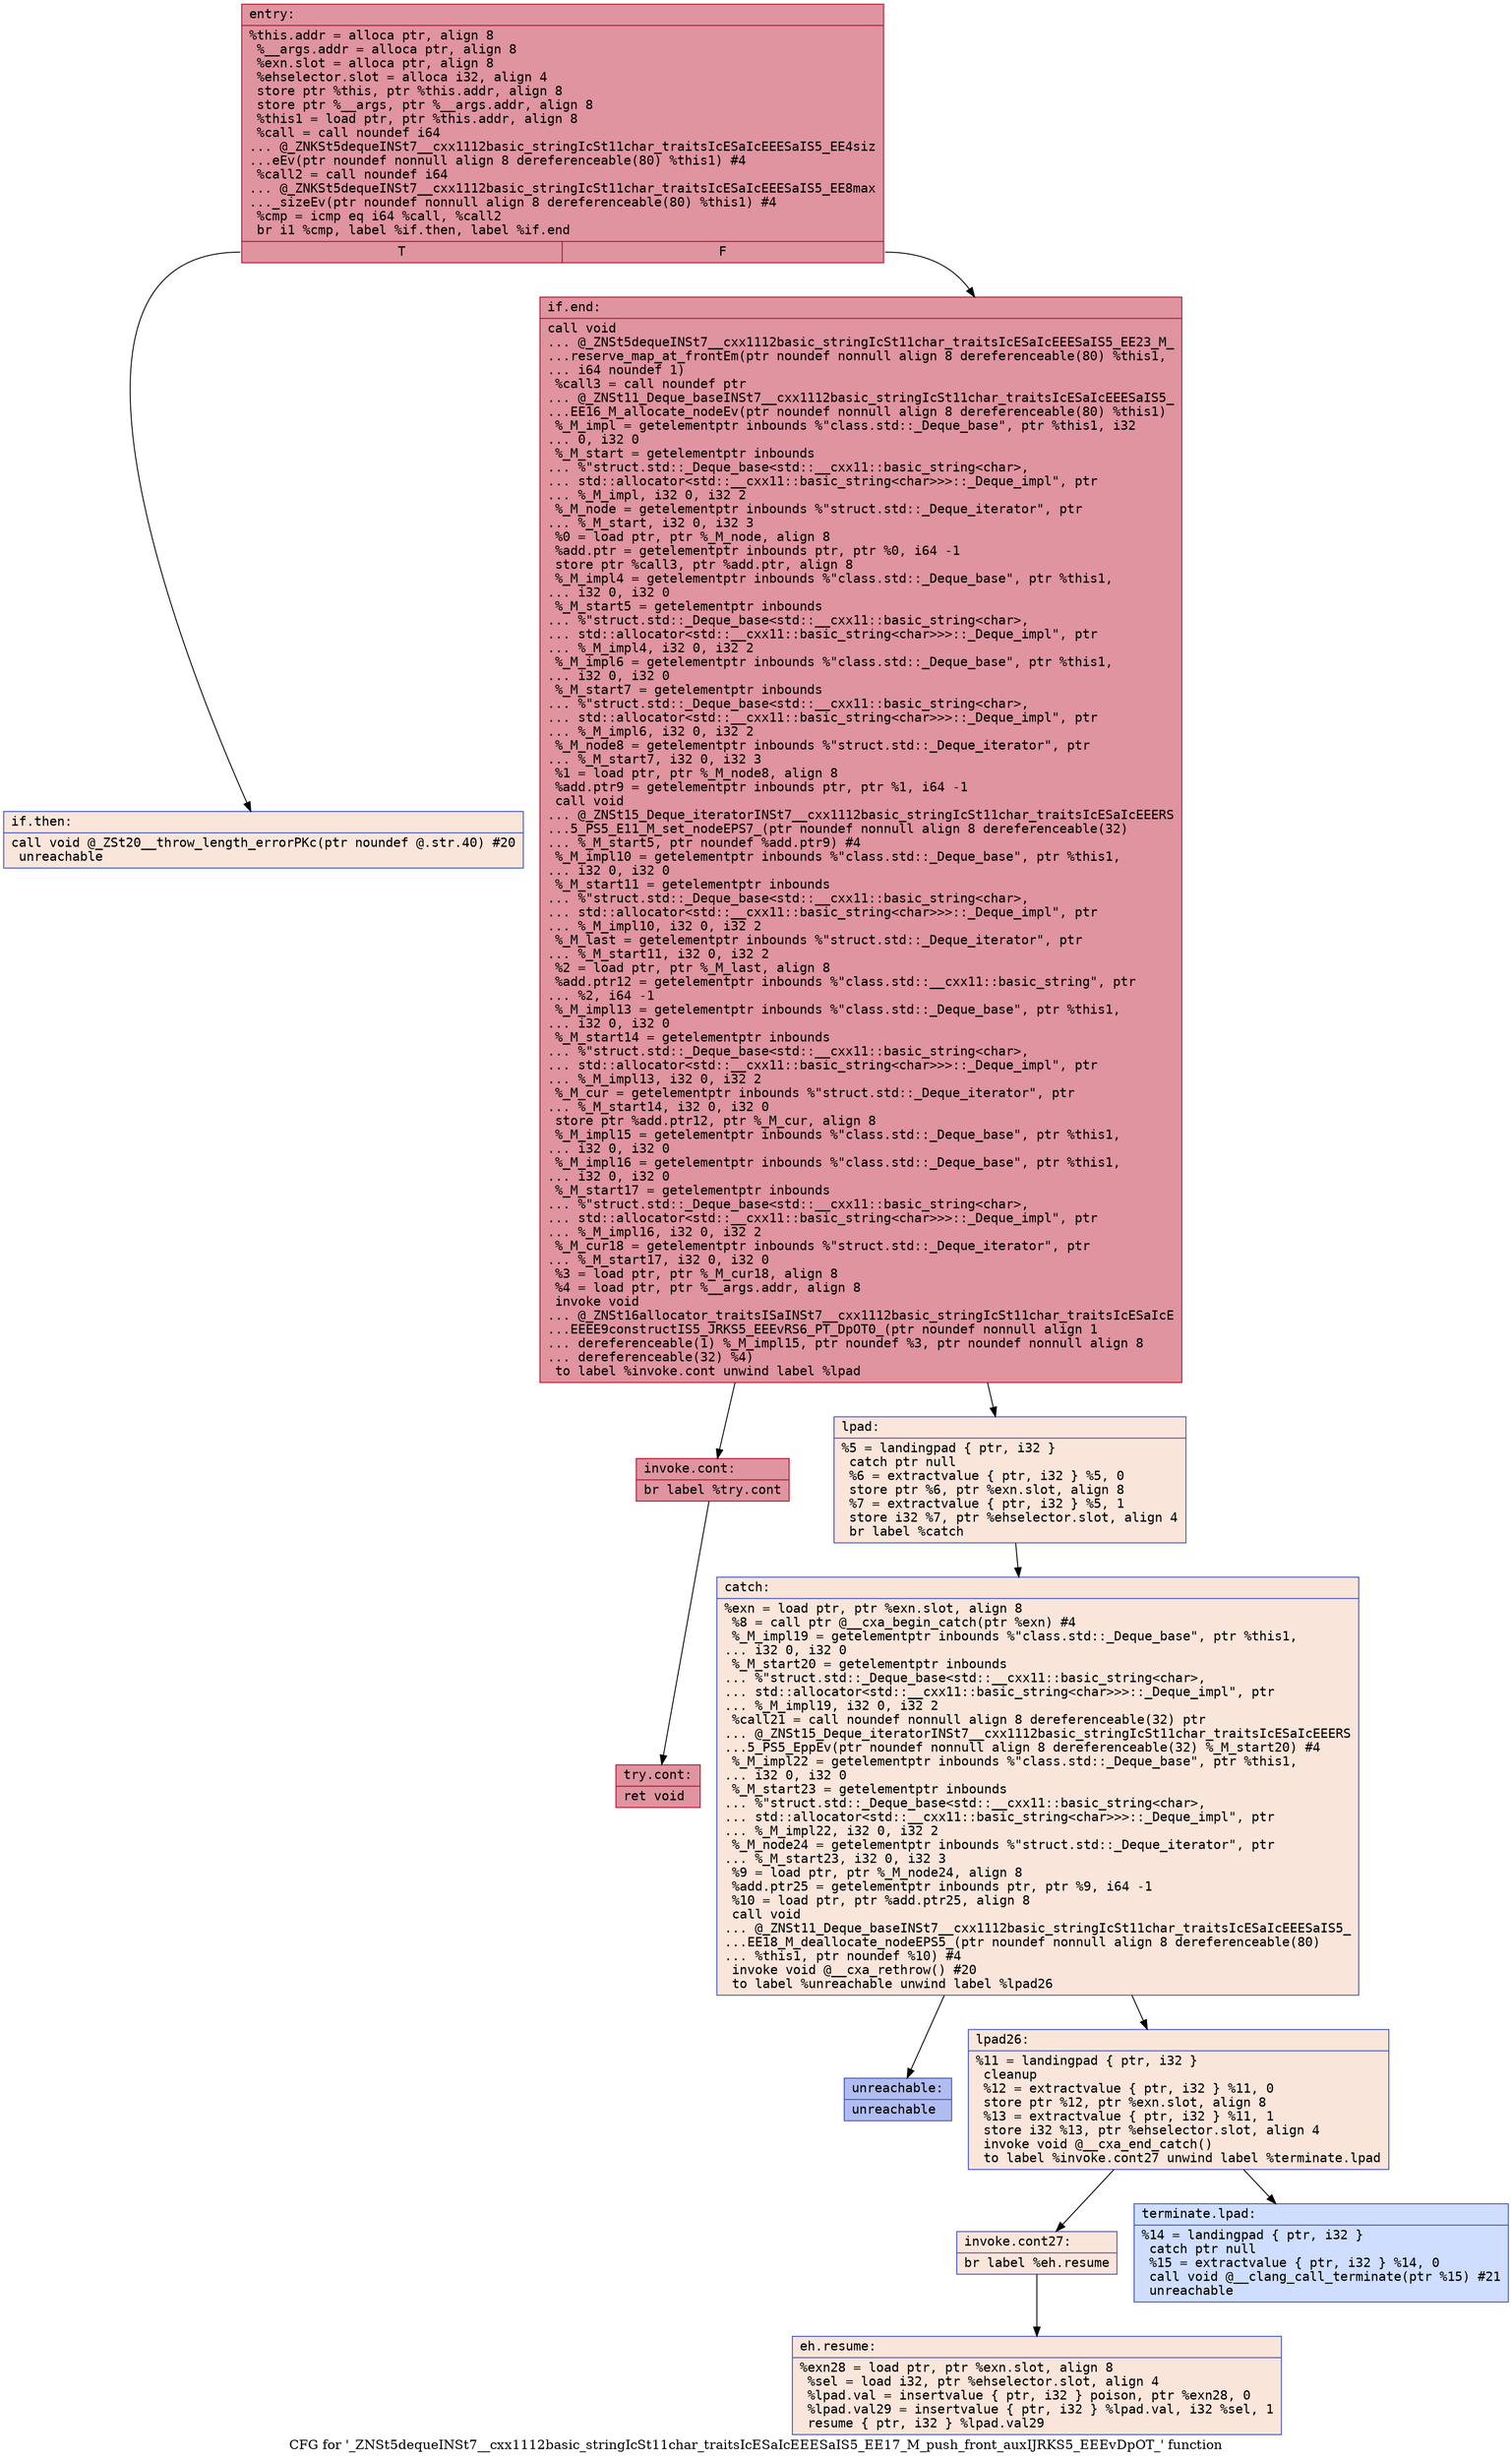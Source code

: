 digraph "CFG for '_ZNSt5dequeINSt7__cxx1112basic_stringIcSt11char_traitsIcESaIcEEESaIS5_EE17_M_push_front_auxIJRKS5_EEEvDpOT_' function" {
	label="CFG for '_ZNSt5dequeINSt7__cxx1112basic_stringIcSt11char_traitsIcESaIcEEESaIS5_EE17_M_push_front_auxIJRKS5_EEEvDpOT_' function";

	Node0x5651cd8e09a0 [shape=record,color="#b70d28ff", style=filled, fillcolor="#b70d2870" fontname="Courier",label="{entry:\l|  %this.addr = alloca ptr, align 8\l  %__args.addr = alloca ptr, align 8\l  %exn.slot = alloca ptr, align 8\l  %ehselector.slot = alloca i32, align 4\l  store ptr %this, ptr %this.addr, align 8\l  store ptr %__args, ptr %__args.addr, align 8\l  %this1 = load ptr, ptr %this.addr, align 8\l  %call = call noundef i64\l... @_ZNKSt5dequeINSt7__cxx1112basic_stringIcSt11char_traitsIcESaIcEEESaIS5_EE4siz\l...eEv(ptr noundef nonnull align 8 dereferenceable(80) %this1) #4\l  %call2 = call noundef i64\l... @_ZNKSt5dequeINSt7__cxx1112basic_stringIcSt11char_traitsIcESaIcEEESaIS5_EE8max\l..._sizeEv(ptr noundef nonnull align 8 dereferenceable(80) %this1) #4\l  %cmp = icmp eq i64 %call, %call2\l  br i1 %cmp, label %if.then, label %if.end\l|{<s0>T|<s1>F}}"];
	Node0x5651cd8e09a0:s0 -> Node0x5651cd8e1050[tooltip="entry -> if.then\nProbability 0.00%" ];
	Node0x5651cd8e09a0:s1 -> Node0x5651cd8e10c0[tooltip="entry -> if.end\nProbability 100.00%" ];
	Node0x5651cd8e1050 [shape=record,color="#3d50c3ff", style=filled, fillcolor="#f4c5ad70" fontname="Courier",label="{if.then:\l|  call void @_ZSt20__throw_length_errorPKc(ptr noundef @.str.40) #20\l  unreachable\l}"];
	Node0x5651cd8e10c0 [shape=record,color="#b70d28ff", style=filled, fillcolor="#b70d2870" fontname="Courier",label="{if.end:\l|  call void\l... @_ZNSt5dequeINSt7__cxx1112basic_stringIcSt11char_traitsIcESaIcEEESaIS5_EE23_M_\l...reserve_map_at_frontEm(ptr noundef nonnull align 8 dereferenceable(80) %this1,\l... i64 noundef 1)\l  %call3 = call noundef ptr\l... @_ZNSt11_Deque_baseINSt7__cxx1112basic_stringIcSt11char_traitsIcESaIcEEESaIS5_\l...EE16_M_allocate_nodeEv(ptr noundef nonnull align 8 dereferenceable(80) %this1)\l  %_M_impl = getelementptr inbounds %\"class.std::_Deque_base\", ptr %this1, i32\l... 0, i32 0\l  %_M_start = getelementptr inbounds\l... %\"struct.std::_Deque_base\<std::__cxx11::basic_string\<char\>,\l... std::allocator\<std::__cxx11::basic_string\<char\>\>\>::_Deque_impl\", ptr\l... %_M_impl, i32 0, i32 2\l  %_M_node = getelementptr inbounds %\"struct.std::_Deque_iterator\", ptr\l... %_M_start, i32 0, i32 3\l  %0 = load ptr, ptr %_M_node, align 8\l  %add.ptr = getelementptr inbounds ptr, ptr %0, i64 -1\l  store ptr %call3, ptr %add.ptr, align 8\l  %_M_impl4 = getelementptr inbounds %\"class.std::_Deque_base\", ptr %this1,\l... i32 0, i32 0\l  %_M_start5 = getelementptr inbounds\l... %\"struct.std::_Deque_base\<std::__cxx11::basic_string\<char\>,\l... std::allocator\<std::__cxx11::basic_string\<char\>\>\>::_Deque_impl\", ptr\l... %_M_impl4, i32 0, i32 2\l  %_M_impl6 = getelementptr inbounds %\"class.std::_Deque_base\", ptr %this1,\l... i32 0, i32 0\l  %_M_start7 = getelementptr inbounds\l... %\"struct.std::_Deque_base\<std::__cxx11::basic_string\<char\>,\l... std::allocator\<std::__cxx11::basic_string\<char\>\>\>::_Deque_impl\", ptr\l... %_M_impl6, i32 0, i32 2\l  %_M_node8 = getelementptr inbounds %\"struct.std::_Deque_iterator\", ptr\l... %_M_start7, i32 0, i32 3\l  %1 = load ptr, ptr %_M_node8, align 8\l  %add.ptr9 = getelementptr inbounds ptr, ptr %1, i64 -1\l  call void\l... @_ZNSt15_Deque_iteratorINSt7__cxx1112basic_stringIcSt11char_traitsIcESaIcEEERS\l...5_PS5_E11_M_set_nodeEPS7_(ptr noundef nonnull align 8 dereferenceable(32)\l... %_M_start5, ptr noundef %add.ptr9) #4\l  %_M_impl10 = getelementptr inbounds %\"class.std::_Deque_base\", ptr %this1,\l... i32 0, i32 0\l  %_M_start11 = getelementptr inbounds\l... %\"struct.std::_Deque_base\<std::__cxx11::basic_string\<char\>,\l... std::allocator\<std::__cxx11::basic_string\<char\>\>\>::_Deque_impl\", ptr\l... %_M_impl10, i32 0, i32 2\l  %_M_last = getelementptr inbounds %\"struct.std::_Deque_iterator\", ptr\l... %_M_start11, i32 0, i32 2\l  %2 = load ptr, ptr %_M_last, align 8\l  %add.ptr12 = getelementptr inbounds %\"class.std::__cxx11::basic_string\", ptr\l... %2, i64 -1\l  %_M_impl13 = getelementptr inbounds %\"class.std::_Deque_base\", ptr %this1,\l... i32 0, i32 0\l  %_M_start14 = getelementptr inbounds\l... %\"struct.std::_Deque_base\<std::__cxx11::basic_string\<char\>,\l... std::allocator\<std::__cxx11::basic_string\<char\>\>\>::_Deque_impl\", ptr\l... %_M_impl13, i32 0, i32 2\l  %_M_cur = getelementptr inbounds %\"struct.std::_Deque_iterator\", ptr\l... %_M_start14, i32 0, i32 0\l  store ptr %add.ptr12, ptr %_M_cur, align 8\l  %_M_impl15 = getelementptr inbounds %\"class.std::_Deque_base\", ptr %this1,\l... i32 0, i32 0\l  %_M_impl16 = getelementptr inbounds %\"class.std::_Deque_base\", ptr %this1,\l... i32 0, i32 0\l  %_M_start17 = getelementptr inbounds\l... %\"struct.std::_Deque_base\<std::__cxx11::basic_string\<char\>,\l... std::allocator\<std::__cxx11::basic_string\<char\>\>\>::_Deque_impl\", ptr\l... %_M_impl16, i32 0, i32 2\l  %_M_cur18 = getelementptr inbounds %\"struct.std::_Deque_iterator\", ptr\l... %_M_start17, i32 0, i32 0\l  %3 = load ptr, ptr %_M_cur18, align 8\l  %4 = load ptr, ptr %__args.addr, align 8\l  invoke void\l... @_ZNSt16allocator_traitsISaINSt7__cxx1112basic_stringIcSt11char_traitsIcESaIcE\l...EEEE9constructIS5_JRKS5_EEEvRS6_PT_DpOT0_(ptr noundef nonnull align 1\l... dereferenceable(1) %_M_impl15, ptr noundef %3, ptr noundef nonnull align 8\l... dereferenceable(32) %4)\l          to label %invoke.cont unwind label %lpad\l}"];
	Node0x5651cd8e10c0 -> Node0x5651cd8e32c0[tooltip="if.end -> invoke.cont\nProbability 100.00%" ];
	Node0x5651cd8e10c0 -> Node0x5651cd8e3340[tooltip="if.end -> lpad\nProbability 0.00%" ];
	Node0x5651cd8e32c0 [shape=record,color="#b70d28ff", style=filled, fillcolor="#b70d2870" fontname="Courier",label="{invoke.cont:\l|  br label %try.cont\l}"];
	Node0x5651cd8e32c0 -> Node0x5651cd8e3610[tooltip="invoke.cont -> try.cont\nProbability 100.00%" ];
	Node0x5651cd8e3340 [shape=record,color="#3d50c3ff", style=filled, fillcolor="#f4c5ad70" fontname="Courier",label="{lpad:\l|  %5 = landingpad \{ ptr, i32 \}\l          catch ptr null\l  %6 = extractvalue \{ ptr, i32 \} %5, 0\l  store ptr %6, ptr %exn.slot, align 8\l  %7 = extractvalue \{ ptr, i32 \} %5, 1\l  store i32 %7, ptr %ehselector.slot, align 4\l  br label %catch\l}"];
	Node0x5651cd8e3340 -> Node0x5651cd8e3940[tooltip="lpad -> catch\nProbability 100.00%" ];
	Node0x5651cd8e3940 [shape=record,color="#3d50c3ff", style=filled, fillcolor="#f4c5ad70" fontname="Courier",label="{catch:\l|  %exn = load ptr, ptr %exn.slot, align 8\l  %8 = call ptr @__cxa_begin_catch(ptr %exn) #4\l  %_M_impl19 = getelementptr inbounds %\"class.std::_Deque_base\", ptr %this1,\l... i32 0, i32 0\l  %_M_start20 = getelementptr inbounds\l... %\"struct.std::_Deque_base\<std::__cxx11::basic_string\<char\>,\l... std::allocator\<std::__cxx11::basic_string\<char\>\>\>::_Deque_impl\", ptr\l... %_M_impl19, i32 0, i32 2\l  %call21 = call noundef nonnull align 8 dereferenceable(32) ptr\l... @_ZNSt15_Deque_iteratorINSt7__cxx1112basic_stringIcSt11char_traitsIcESaIcEEERS\l...5_PS5_EppEv(ptr noundef nonnull align 8 dereferenceable(32) %_M_start20) #4\l  %_M_impl22 = getelementptr inbounds %\"class.std::_Deque_base\", ptr %this1,\l... i32 0, i32 0\l  %_M_start23 = getelementptr inbounds\l... %\"struct.std::_Deque_base\<std::__cxx11::basic_string\<char\>,\l... std::allocator\<std::__cxx11::basic_string\<char\>\>\>::_Deque_impl\", ptr\l... %_M_impl22, i32 0, i32 2\l  %_M_node24 = getelementptr inbounds %\"struct.std::_Deque_iterator\", ptr\l... %_M_start23, i32 0, i32 3\l  %9 = load ptr, ptr %_M_node24, align 8\l  %add.ptr25 = getelementptr inbounds ptr, ptr %9, i64 -1\l  %10 = load ptr, ptr %add.ptr25, align 8\l  call void\l... @_ZNSt11_Deque_baseINSt7__cxx1112basic_stringIcSt11char_traitsIcESaIcEEESaIS5_\l...EE18_M_deallocate_nodeEPS5_(ptr noundef nonnull align 8 dereferenceable(80)\l... %this1, ptr noundef %10) #4\l  invoke void @__cxa_rethrow() #20\l          to label %unreachable unwind label %lpad26\l}"];
	Node0x5651cd8e3940 -> Node0x5651cd8e44f0[tooltip="catch -> unreachable\nProbability 0.00%" ];
	Node0x5651cd8e3940 -> Node0x5651cd8e4570[tooltip="catch -> lpad26\nProbability 100.00%" ];
	Node0x5651cd8e4570 [shape=record,color="#3d50c3ff", style=filled, fillcolor="#f4c5ad70" fontname="Courier",label="{lpad26:\l|  %11 = landingpad \{ ptr, i32 \}\l          cleanup\l  %12 = extractvalue \{ ptr, i32 \} %11, 0\l  store ptr %12, ptr %exn.slot, align 8\l  %13 = extractvalue \{ ptr, i32 \} %11, 1\l  store i32 %13, ptr %ehselector.slot, align 4\l  invoke void @__cxa_end_catch()\l          to label %invoke.cont27 unwind label %terminate.lpad\l}"];
	Node0x5651cd8e4570 -> Node0x5651cd8e4c80[tooltip="lpad26 -> invoke.cont27\nProbability 100.00%" ];
	Node0x5651cd8e4570 -> Node0x5651cd8e4d30[tooltip="lpad26 -> terminate.lpad\nProbability 0.00%" ];
	Node0x5651cd8e4c80 [shape=record,color="#3d50c3ff", style=filled, fillcolor="#f4c5ad70" fontname="Courier",label="{invoke.cont27:\l|  br label %eh.resume\l}"];
	Node0x5651cd8e4c80 -> Node0x5651cd8e4f50[tooltip="invoke.cont27 -> eh.resume\nProbability 100.00%" ];
	Node0x5651cd8e3610 [shape=record,color="#b70d28ff", style=filled, fillcolor="#b70d2870" fontname="Courier",label="{try.cont:\l|  ret void\l}"];
	Node0x5651cd8e4f50 [shape=record,color="#3d50c3ff", style=filled, fillcolor="#f4c5ad70" fontname="Courier",label="{eh.resume:\l|  %exn28 = load ptr, ptr %exn.slot, align 8\l  %sel = load i32, ptr %ehselector.slot, align 4\l  %lpad.val = insertvalue \{ ptr, i32 \} poison, ptr %exn28, 0\l  %lpad.val29 = insertvalue \{ ptr, i32 \} %lpad.val, i32 %sel, 1\l  resume \{ ptr, i32 \} %lpad.val29\l}"];
	Node0x5651cd8e4d30 [shape=record,color="#3d50c3ff", style=filled, fillcolor="#93b5fe70" fontname="Courier",label="{terminate.lpad:\l|  %14 = landingpad \{ ptr, i32 \}\l          catch ptr null\l  %15 = extractvalue \{ ptr, i32 \} %14, 0\l  call void @__clang_call_terminate(ptr %15) #21\l  unreachable\l}"];
	Node0x5651cd8e44f0 [shape=record,color="#3d50c3ff", style=filled, fillcolor="#4f69d970" fontname="Courier",label="{unreachable:\l|  unreachable\l}"];
}
